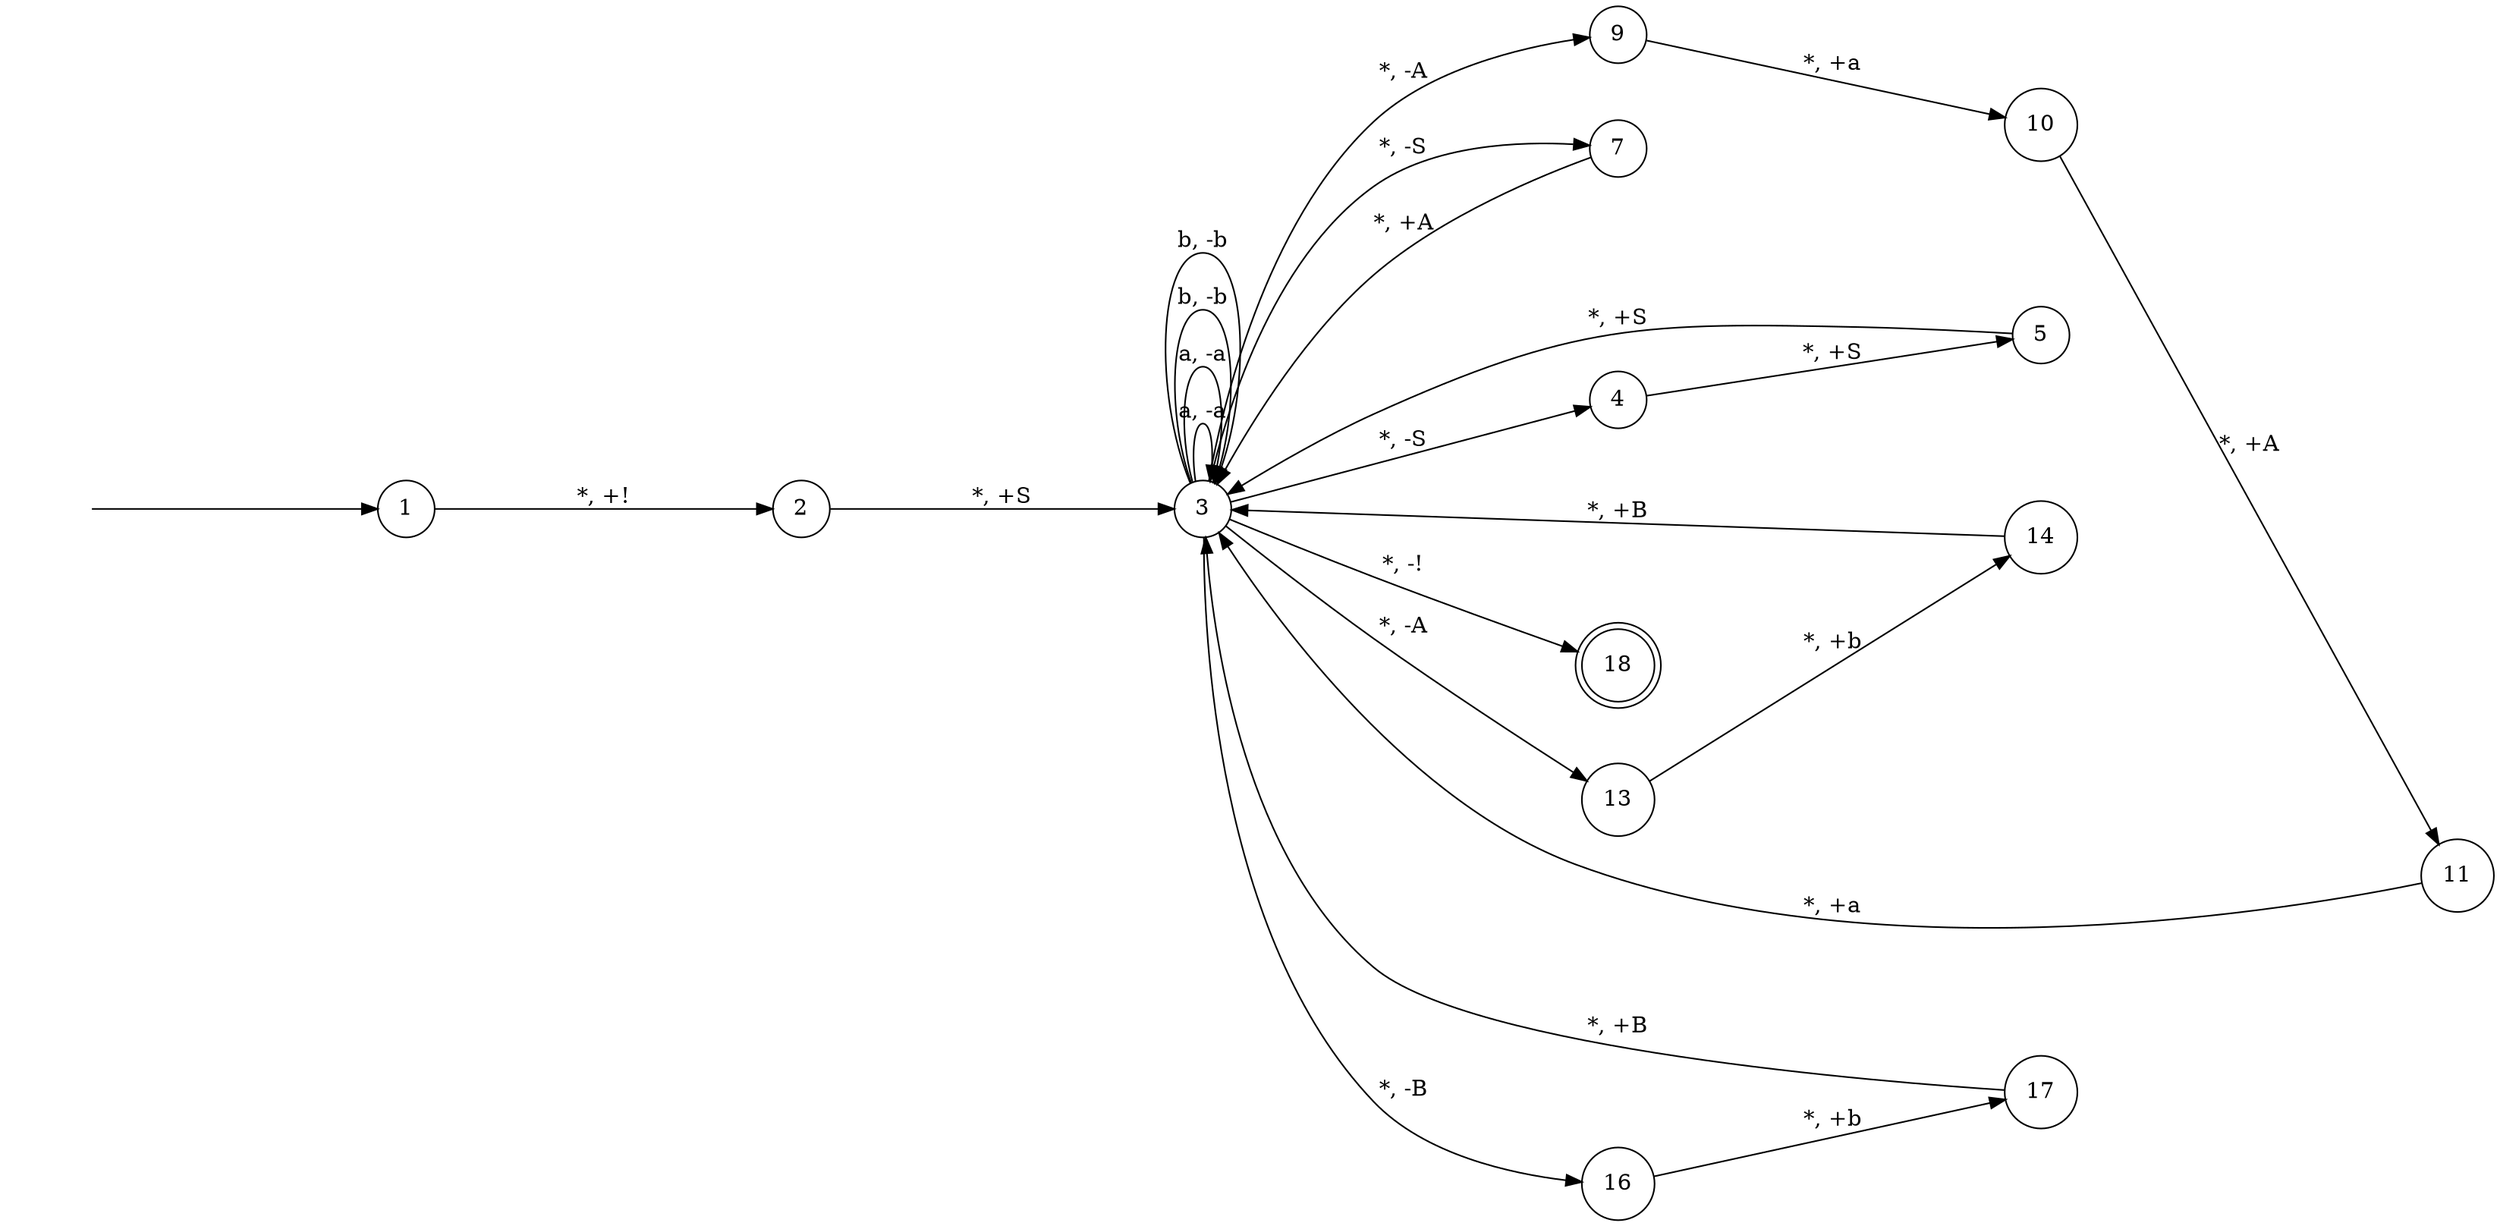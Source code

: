 // The Push-down Automata
digraph "pda-graph" {
	graph [nodesep=0.5 overlap=scale rankdir=LR ranksep=2.5 splines=true]
	node [shape=circle]
	hidden [label="" shape=plaintext]
	hidden -> 1
	node [shape=circle]
	1
	node [shape=circle]
	2
	node [shape=circle]
	3
	node [shape=circle]
	4
	node [shape=circle]
	5
	node [shape=circle]
	7
	node [shape=circle]
	9
	node [shape=circle]
	10
	node [shape=circle]
	11
	node [shape=circle]
	13
	node [shape=circle]
	14
	node [shape=circle]
	16
	node [shape=circle]
	17
	node [shape=doublecircle]
	18
	1 -> 2 [label="*, +!"]
	2 -> 3 [label="*, +S"]
	3 -> 3 [label="a, -a"]
	3 -> 3 [label="a, -a"]
	3 -> 3 [label="b, -b"]
	3 -> 3 [label="b, -b"]
	3 -> 4 [label="*, -S"]
	4 -> 5 [label="*, +S"]
	5 -> 3 [label="*, +S"]
	3 -> 7 [label="*, -S"]
	7 -> 3 [label="*, +A"]
	3 -> 9 [label="*, -A"]
	9 -> 10 [label="*, +a"]
	10 -> 11 [label="*, +A"]
	11 -> 3 [label="*, +a"]
	3 -> 13 [label="*, -A"]
	13 -> 14 [label="*, +b"]
	14 -> 3 [label="*, +B"]
	3 -> 16 [label="*, -B"]
	16 -> 17 [label="*, +b"]
	17 -> 3 [label="*, +B"]
	3 -> 18 [label="*, -!"]
}
